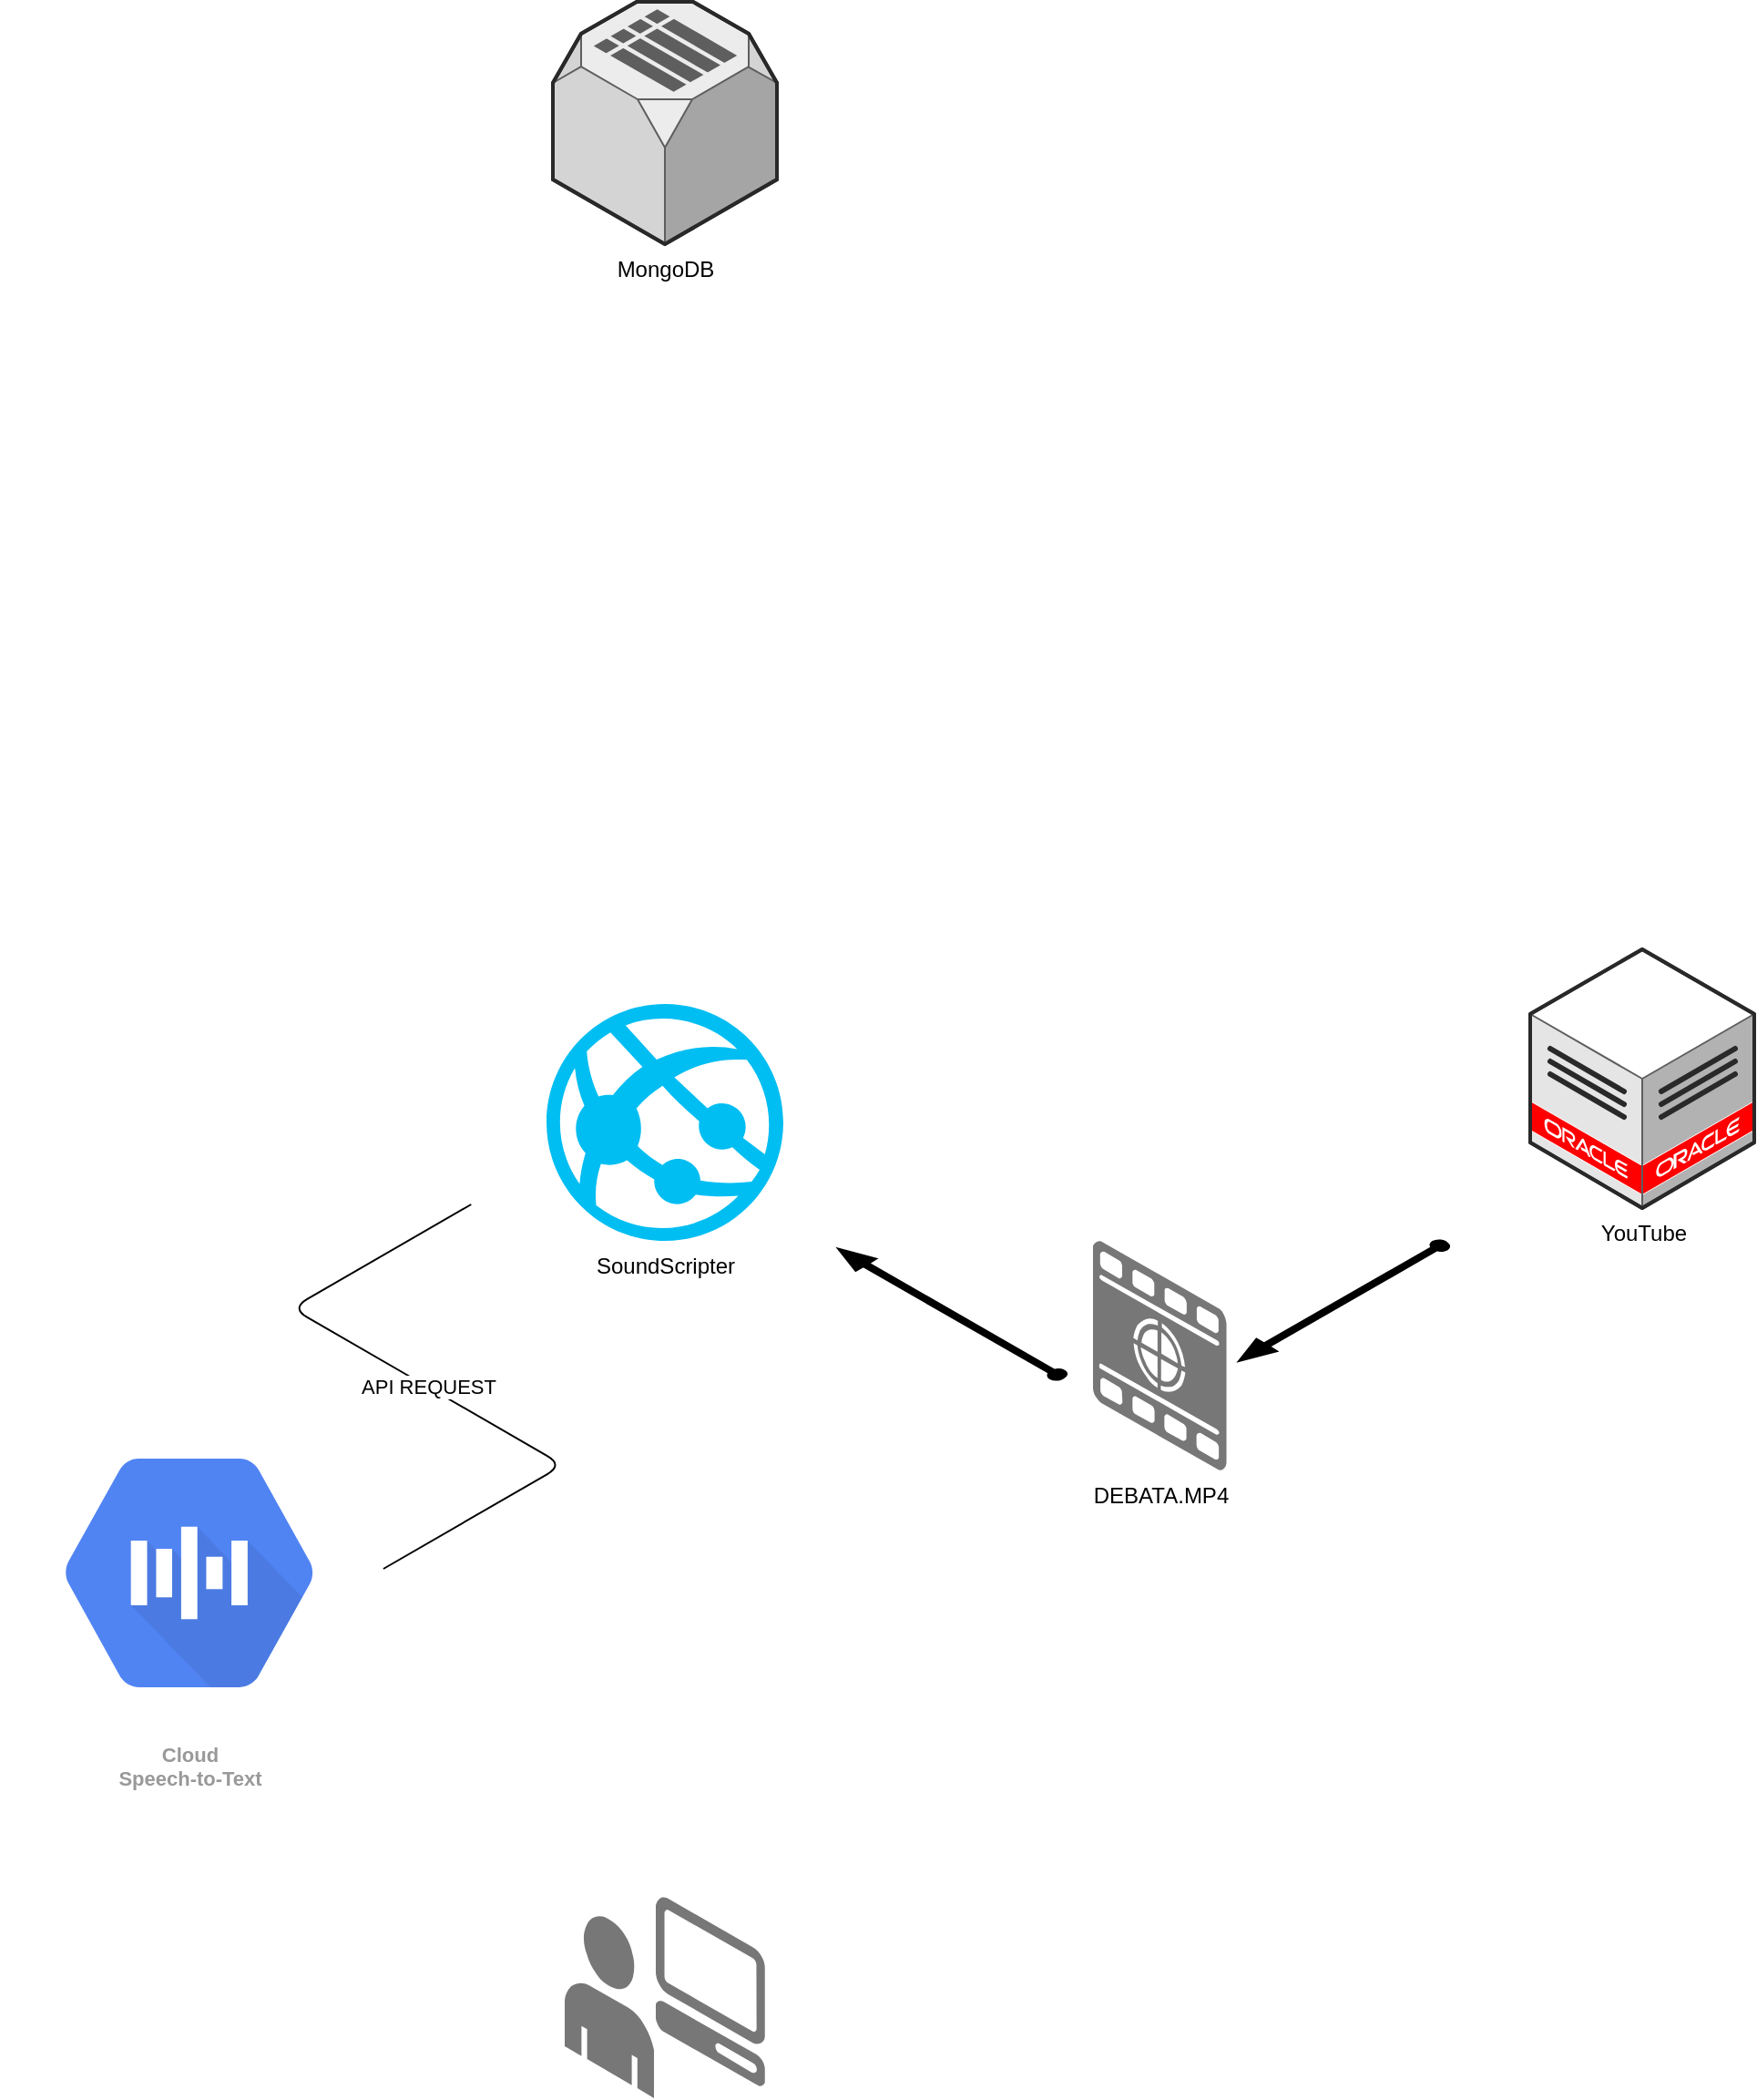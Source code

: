 <mxfile version="12.4.2" type="github" pages="1"><diagram name="Page-1" id="aaaa8250-4180-3840-79b5-4cada1eebb92"><mxGraphModel dx="4688" dy="3592" grid="1" gridSize="10" guides="1" tooltips="1" connect="1" arrows="1" fold="1" page="1" pageScale="1" pageWidth="850" pageHeight="1100" background="#ffffff" math="0" shadow="0"><root><mxCell id="0"/><mxCell id="1" parent="0"/><mxCell id="q9oSfdCn6QAouqZUw2yz-1" value="" style="verticalLabelPosition=bottom;html=1;verticalAlign=top;strokeWidth=1;align=center;outlineConnect=0;dashed=0;outlineConnect=0;shape=mxgraph.aws3d.client;aspect=fixed;strokeColor=none;fillColor=#777777;" vertex="1" parent="1"><mxGeometry x="390" y="890" width="60" height="104" as="geometry"/></mxCell><mxCell id="q9oSfdCn6QAouqZUw2yz-2" value="MongoDB" style="verticalLabelPosition=bottom;html=1;verticalAlign=top;strokeWidth=1;align=center;outlineConnect=0;dashed=0;outlineConnect=0;shape=mxgraph.aws3d.simpleDb;fillColor=#ECECEC;strokeColor=#5E5E5E;aspect=fixed;" vertex="1" parent="1"><mxGeometry x="333.5" y="-150" width="123" height="133" as="geometry"/></mxCell><mxCell id="q9oSfdCn6QAouqZUw2yz-3" value="" style="verticalLabelPosition=bottom;html=1;verticalAlign=top;strokeWidth=1;align=center;outlineConnect=0;dashed=0;outlineConnect=0;shape=mxgraph.aws3d.end_user;strokeColor=none;fillColor=#777777;aspect=fixed;" vertex="1" parent="1"><mxGeometry x="340" y="900" width="49" height="100.46" as="geometry"/></mxCell><mxCell id="q9oSfdCn6QAouqZUw2yz-4" value="YouTube" style="verticalLabelPosition=bottom;html=1;verticalAlign=top;strokeWidth=1;align=center;outlineConnect=0;dashed=0;outlineConnect=0;shape=mxgraph.aws3d.oracleDataCenter;fillColor=#ffffff;strokeColor=#5E5E5E;aspect=fixed;" vertex="1" parent="1"><mxGeometry x="870" y="370" width="123" height="142" as="geometry"/></mxCell><mxCell id="q9oSfdCn6QAouqZUw2yz-6" value="DEBATA.MP4" style="verticalLabelPosition=bottom;html=1;verticalAlign=top;strokeWidth=1;align=center;outlineConnect=0;dashed=0;outlineConnect=0;shape=mxgraph.aws3d.image;strokeColor=none;fillColor=#777777;aspect=fixed;" vertex="1" parent="1"><mxGeometry x="630" y="530" width="73.25" height="126" as="geometry"/></mxCell><mxCell id="q9oSfdCn6QAouqZUw2yz-7" value="" style="verticalLabelPosition=bottom;html=1;verticalAlign=top;strokeWidth=1;align=center;outlineConnect=0;dashed=0;outlineConnect=0;shape=mxgraph.aws3d.arrowSW;fillColor=#000000;aspect=fixed;" vertex="1" parent="1"><mxGeometry x="710" y="530" width="115.5" height="66" as="geometry"/></mxCell><mxCell id="q9oSfdCn6QAouqZUw2yz-8" value="" style="verticalLabelPosition=bottom;html=1;verticalAlign=top;strokeWidth=1;align=center;outlineConnect=0;dashed=0;outlineConnect=0;shape=mxgraph.aws3d.arrowNW;fillColor=#000000;aspect=fixed;" vertex="1" parent="1"><mxGeometry x="490" y="534.29" width="125.5" height="71.71" as="geometry"/></mxCell><mxCell id="q9oSfdCn6QAouqZUw2yz-11" value="SoundScripter" style="verticalLabelPosition=bottom;html=1;verticalAlign=top;align=center;strokeColor=none;fillColor=#00BEF2;shape=mxgraph.azure.azure_website;pointerEvents=1;" vertex="1" parent="1"><mxGeometry x="330" y="400" width="130" height="130" as="geometry"/></mxCell><mxCell id="q9oSfdCn6QAouqZUw2yz-15" value="Cloud&#xa;Speech-to-Text" style="html=1;fillColor=#5184F3;strokeColor=none;verticalAlign=top;labelPosition=center;verticalLabelPosition=bottom;align=center;spacingTop=-6;fontSize=11;fontStyle=1;fontColor=#999999;shape=mxgraph.gcp2.hexIcon;prIcon=cloud_speech_api" vertex="1" parent="1"><mxGeometry x="30.0" y="620" width="208.17" height="184.5" as="geometry"/></mxCell><mxCell id="q9oSfdCn6QAouqZUw2yz-17" value="API REQUEST" style="edgeStyle=isometricEdgeStyle;endArrow=none;html=1;" edge="1" parent="1"><mxGeometry width="50" height="100" relative="1" as="geometry"><mxPoint x="240.45" y="710" as="sourcePoint"/><mxPoint x="288.65" y="510" as="targetPoint"/><mxPoint as="offset"/></mxGeometry></mxCell></root></mxGraphModel></diagram></mxfile>